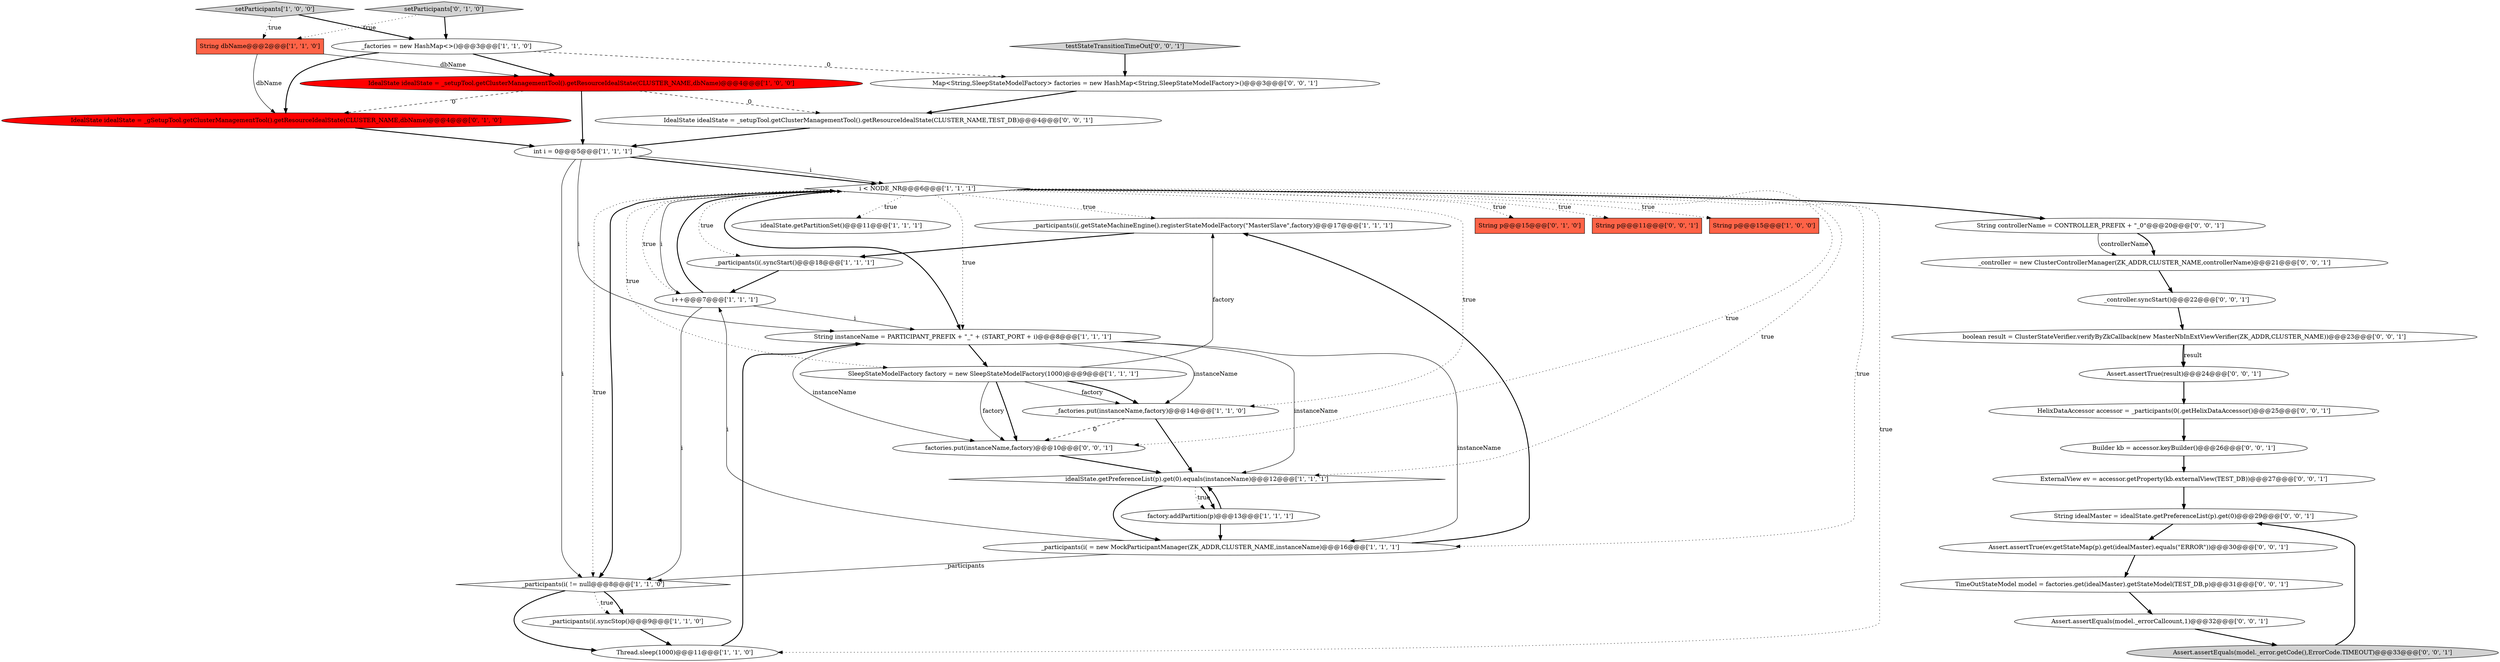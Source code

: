 digraph {
15 [style = filled, label = "idealState.getPartitionSet()@@@11@@@['1', '1', '1']", fillcolor = white, shape = ellipse image = "AAA0AAABBB1BBB"];
36 [style = filled, label = "boolean result = ClusterStateVerifier.verifyByZkCallback(new MasterNbInExtViewVerifier(ZK_ADDR,CLUSTER_NAME))@@@23@@@['0', '0', '1']", fillcolor = white, shape = ellipse image = "AAA0AAABBB3BBB"];
19 [style = filled, label = "_participants(i(.getStateMachineEngine().registerStateModelFactory(\"MasterSlave\",factory)@@@17@@@['1', '1', '1']", fillcolor = white, shape = ellipse image = "AAA0AAABBB1BBB"];
8 [style = filled, label = "i < NODE_NR@@@6@@@['1', '1', '1']", fillcolor = white, shape = diamond image = "AAA0AAABBB1BBB"];
30 [style = filled, label = "Assert.assertEquals(model._error.getCode(),ErrorCode.TIMEOUT)@@@33@@@['0', '0', '1']", fillcolor = lightgray, shape = ellipse image = "AAA0AAABBB3BBB"];
17 [style = filled, label = "_participants(i( = new MockParticipantManager(ZK_ADDR,CLUSTER_NAME,instanceName)@@@16@@@['1', '1', '1']", fillcolor = white, shape = ellipse image = "AAA0AAABBB1BBB"];
14 [style = filled, label = "_factories = new HashMap<>()@@@3@@@['1', '1', '0']", fillcolor = white, shape = ellipse image = "AAA0AAABBB1BBB"];
25 [style = filled, label = "String controllerName = CONTROLLER_PREFIX + \"_0\"@@@20@@@['0', '0', '1']", fillcolor = white, shape = ellipse image = "AAA0AAABBB3BBB"];
11 [style = filled, label = "_participants(i( != null@@@8@@@['1', '1', '0']", fillcolor = white, shape = diamond image = "AAA0AAABBB1BBB"];
32 [style = filled, label = "testStateTransitionTimeOut['0', '0', '1']", fillcolor = lightgray, shape = diamond image = "AAA0AAABBB3BBB"];
27 [style = filled, label = "factories.put(instanceName,factory)@@@10@@@['0', '0', '1']", fillcolor = white, shape = ellipse image = "AAA0AAABBB3BBB"];
20 [style = filled, label = "IdealState idealState = _gSetupTool.getClusterManagementTool().getResourceIdealState(CLUSTER_NAME,dbName)@@@4@@@['0', '1', '0']", fillcolor = red, shape = ellipse image = "AAA1AAABBB2BBB"];
24 [style = filled, label = "HelixDataAccessor accessor = _participants(0(.getHelixDataAccessor()@@@25@@@['0', '0', '1']", fillcolor = white, shape = ellipse image = "AAA0AAABBB3BBB"];
4 [style = filled, label = "idealState.getPreferenceList(p).get(0).equals(instanceName)@@@12@@@['1', '1', '1']", fillcolor = white, shape = diamond image = "AAA0AAABBB1BBB"];
22 [style = filled, label = "String p@@@15@@@['0', '1', '0']", fillcolor = tomato, shape = box image = "AAA0AAABBB2BBB"];
3 [style = filled, label = "i++@@@7@@@['1', '1', '1']", fillcolor = white, shape = ellipse image = "AAA0AAABBB1BBB"];
5 [style = filled, label = "String dbName@@@2@@@['1', '1', '0']", fillcolor = tomato, shape = box image = "AAA0AAABBB1BBB"];
1 [style = filled, label = "_factories.put(instanceName,factory)@@@14@@@['1', '1', '0']", fillcolor = white, shape = ellipse image = "AAA0AAABBB1BBB"];
12 [style = filled, label = "_participants(i(.syncStart()@@@18@@@['1', '1', '1']", fillcolor = white, shape = ellipse image = "AAA0AAABBB1BBB"];
38 [style = filled, label = "_controller = new ClusterControllerManager(ZK_ADDR,CLUSTER_NAME,controllerName)@@@21@@@['0', '0', '1']", fillcolor = white, shape = ellipse image = "AAA0AAABBB3BBB"];
18 [style = filled, label = "IdealState idealState = _setupTool.getClusterManagementTool().getResourceIdealState(CLUSTER_NAME,dbName)@@@4@@@['1', '0', '0']", fillcolor = red, shape = ellipse image = "AAA1AAABBB1BBB"];
33 [style = filled, label = "TimeOutStateModel model = factories.get(idealMaster).getStateModel(TEST_DB,p)@@@31@@@['0', '0', '1']", fillcolor = white, shape = ellipse image = "AAA0AAABBB3BBB"];
39 [style = filled, label = "Assert.assertTrue(result)@@@24@@@['0', '0', '1']", fillcolor = white, shape = ellipse image = "AAA0AAABBB3BBB"];
7 [style = filled, label = "String instanceName = PARTICIPANT_PREFIX + \"_\" + (START_PORT + i)@@@8@@@['1', '1', '1']", fillcolor = white, shape = ellipse image = "AAA0AAABBB1BBB"];
9 [style = filled, label = "setParticipants['1', '0', '0']", fillcolor = lightgray, shape = diamond image = "AAA0AAABBB1BBB"];
34 [style = filled, label = "Assert.assertEquals(model._errorCallcount,1)@@@32@@@['0', '0', '1']", fillcolor = white, shape = ellipse image = "AAA0AAABBB3BBB"];
35 [style = filled, label = "String idealMaster = idealState.getPreferenceList(p).get(0)@@@29@@@['0', '0', '1']", fillcolor = white, shape = ellipse image = "AAA0AAABBB3BBB"];
13 [style = filled, label = "factory.addPartition(p)@@@13@@@['1', '1', '1']", fillcolor = white, shape = ellipse image = "AAA0AAABBB1BBB"];
2 [style = filled, label = "_participants(i(.syncStop()@@@9@@@['1', '1', '0']", fillcolor = white, shape = ellipse image = "AAA0AAABBB1BBB"];
23 [style = filled, label = "IdealState idealState = _setupTool.getClusterManagementTool().getResourceIdealState(CLUSTER_NAME,TEST_DB)@@@4@@@['0', '0', '1']", fillcolor = white, shape = ellipse image = "AAA0AAABBB3BBB"];
26 [style = filled, label = "Assert.assertTrue(ev.getStateMap(p).get(idealMaster).equals(\"ERROR\"))@@@30@@@['0', '0', '1']", fillcolor = white, shape = ellipse image = "AAA0AAABBB3BBB"];
21 [style = filled, label = "setParticipants['0', '1', '0']", fillcolor = lightgray, shape = diamond image = "AAA0AAABBB2BBB"];
29 [style = filled, label = "_controller.syncStart()@@@22@@@['0', '0', '1']", fillcolor = white, shape = ellipse image = "AAA0AAABBB3BBB"];
31 [style = filled, label = "Builder kb = accessor.keyBuilder()@@@26@@@['0', '0', '1']", fillcolor = white, shape = ellipse image = "AAA0AAABBB3BBB"];
40 [style = filled, label = "ExternalView ev = accessor.getProperty(kb.externalView(TEST_DB))@@@27@@@['0', '0', '1']", fillcolor = white, shape = ellipse image = "AAA0AAABBB3BBB"];
16 [style = filled, label = "SleepStateModelFactory factory = new SleepStateModelFactory(1000)@@@9@@@['1', '1', '1']", fillcolor = white, shape = ellipse image = "AAA0AAABBB1BBB"];
10 [style = filled, label = "int i = 0@@@5@@@['1', '1', '1']", fillcolor = white, shape = ellipse image = "AAA0AAABBB1BBB"];
37 [style = filled, label = "Map<String,SleepStateModelFactory> factories = new HashMap<String,SleepStateModelFactory>()@@@3@@@['0', '0', '1']", fillcolor = white, shape = ellipse image = "AAA0AAABBB3BBB"];
6 [style = filled, label = "Thread.sleep(1000)@@@11@@@['1', '1', '0']", fillcolor = white, shape = ellipse image = "AAA0AAABBB1BBB"];
28 [style = filled, label = "String p@@@11@@@['0', '0', '1']", fillcolor = tomato, shape = box image = "AAA0AAABBB3BBB"];
0 [style = filled, label = "String p@@@15@@@['1', '0', '0']", fillcolor = tomato, shape = box image = "AAA0AAABBB1BBB"];
8->28 [style = dotted, label="true"];
32->37 [style = bold, label=""];
2->6 [style = bold, label=""];
3->8 [style = solid, label="i"];
1->27 [style = dashed, label="0"];
7->1 [style = solid, label="instanceName"];
8->16 [style = dotted, label="true"];
16->19 [style = solid, label="factory"];
39->24 [style = bold, label=""];
8->4 [style = dotted, label="true"];
16->1 [style = solid, label="factory"];
13->17 [style = bold, label=""];
11->2 [style = dotted, label="true"];
10->8 [style = bold, label=""];
18->20 [style = dashed, label="0"];
7->16 [style = bold, label=""];
9->14 [style = bold, label=""];
8->22 [style = dotted, label="true"];
31->40 [style = bold, label=""];
8->0 [style = dotted, label="true"];
7->27 [style = solid, label="instanceName"];
10->7 [style = solid, label="i"];
8->11 [style = bold, label=""];
36->39 [style = solid, label="result"];
14->20 [style = bold, label=""];
21->5 [style = dotted, label="true"];
29->36 [style = bold, label=""];
17->11 [style = solid, label="_participants"];
25->38 [style = solid, label="controllerName"];
1->4 [style = bold, label=""];
19->12 [style = bold, label=""];
10->8 [style = solid, label="i"];
8->17 [style = dotted, label="true"];
8->7 [style = dotted, label="true"];
10->11 [style = solid, label="i"];
16->27 [style = solid, label="factory"];
4->13 [style = dotted, label="true"];
8->12 [style = dotted, label="true"];
23->10 [style = bold, label=""];
14->18 [style = bold, label=""];
6->7 [style = bold, label=""];
8->19 [style = dotted, label="true"];
25->38 [style = bold, label=""];
14->37 [style = dashed, label="0"];
40->35 [style = bold, label=""];
4->17 [style = bold, label=""];
16->27 [style = bold, label=""];
4->13 [style = bold, label=""];
8->15 [style = dotted, label="true"];
17->3 [style = solid, label="i"];
5->20 [style = solid, label="dbName"];
36->39 [style = bold, label=""];
8->3 [style = dotted, label="true"];
7->17 [style = solid, label="instanceName"];
30->35 [style = bold, label=""];
8->6 [style = dotted, label="true"];
18->10 [style = bold, label=""];
7->4 [style = solid, label="instanceName"];
16->1 [style = bold, label=""];
24->31 [style = bold, label=""];
18->23 [style = dashed, label="0"];
3->8 [style = bold, label=""];
8->11 [style = dotted, label="true"];
12->3 [style = bold, label=""];
35->26 [style = bold, label=""];
21->14 [style = bold, label=""];
9->5 [style = dotted, label="true"];
11->6 [style = bold, label=""];
3->7 [style = solid, label="i"];
38->29 [style = bold, label=""];
37->23 [style = bold, label=""];
34->30 [style = bold, label=""];
17->19 [style = bold, label=""];
11->2 [style = bold, label=""];
8->7 [style = bold, label=""];
20->10 [style = bold, label=""];
8->1 [style = dotted, label="true"];
27->4 [style = bold, label=""];
3->11 [style = solid, label="i"];
8->27 [style = dotted, label="true"];
26->33 [style = bold, label=""];
33->34 [style = bold, label=""];
8->25 [style = bold, label=""];
13->4 [style = bold, label=""];
5->18 [style = solid, label="dbName"];
}
